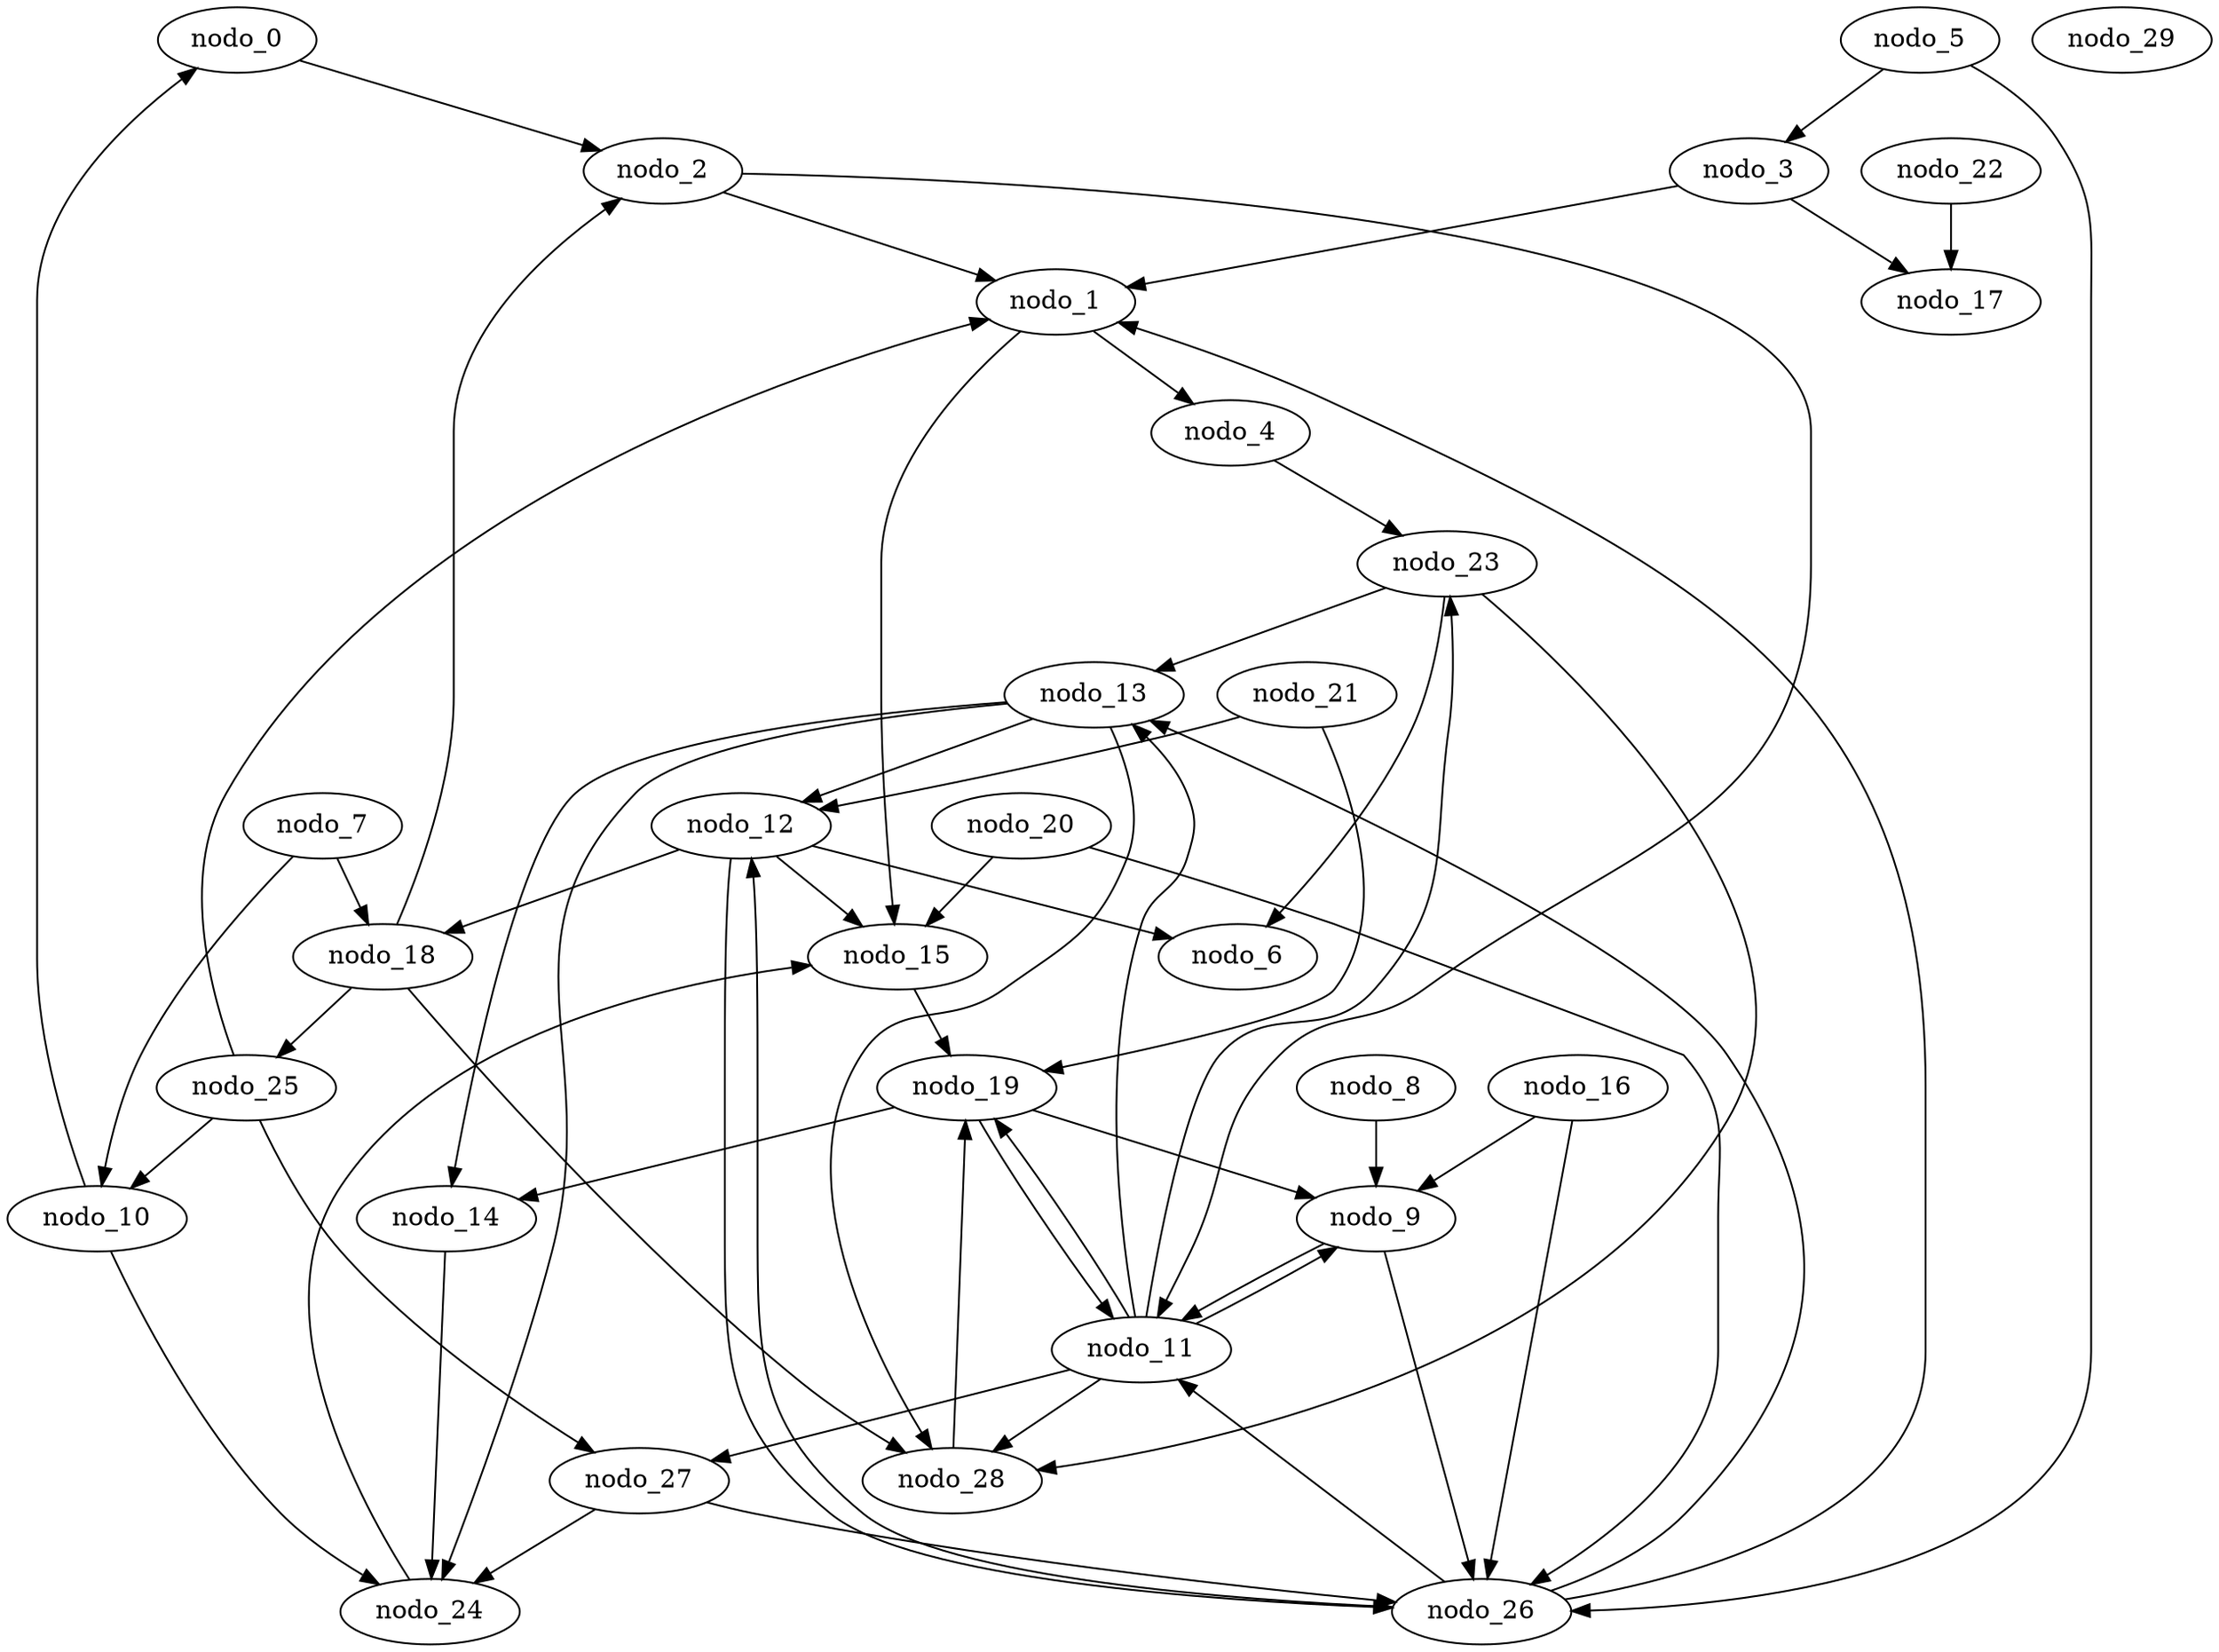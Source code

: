 digraph gen_erdos_ren_30 {
  nodo_0;
  nodo_1;
  nodo_2;
  nodo_3;
  nodo_4;
  nodo_5;
  nodo_6;
  nodo_7;
  nodo_8;
  nodo_9;
  nodo_10;
  nodo_11;
  nodo_12;
  nodo_13;
  nodo_14;
  nodo_15;
  nodo_16;
  nodo_17;
  nodo_18;
  nodo_19;
  nodo_20;
  nodo_21;
  nodo_22;
  nodo_23;
  nodo_24;
  nodo_25;
  nodo_26;
  nodo_27;
  nodo_28;
  nodo_29;
  nodo_10 -> nodo_0;
  nodo_16 -> nodo_9;
  nodo_11 -> nodo_23;
  nodo_18 -> nodo_2;
  nodo_11 -> nodo_27;
  nodo_12 -> nodo_6;
  nodo_11 -> nodo_28;
  nodo_9 -> nodo_26;
  nodo_20 -> nodo_15;
  nodo_18 -> nodo_28;
  nodo_14 -> nodo_24;
  nodo_13 -> nodo_12;
  nodo_18 -> nodo_25;
  nodo_5 -> nodo_26;
  nodo_24 -> nodo_15;
  nodo_28 -> nodo_19;
  nodo_25 -> nodo_27;
  nodo_26 -> nodo_11;
  nodo_25 -> nodo_1;
  nodo_27 -> nodo_26;
  nodo_3 -> nodo_1;
  nodo_26 -> nodo_12;
  nodo_1 -> nodo_4;
  nodo_26 -> nodo_13;
  nodo_27 -> nodo_24;
  nodo_5 -> nodo_3;
  nodo_3 -> nodo_17;
  nodo_10 -> nodo_24;
  nodo_13 -> nodo_14;
  nodo_23 -> nodo_6;
  nodo_20 -> nodo_26;
  nodo_13 -> nodo_24;
  nodo_7 -> nodo_18;
  nodo_4 -> nodo_23;
  nodo_23 -> nodo_13;
  nodo_7 -> nodo_10;
  nodo_25 -> nodo_10;
  nodo_12 -> nodo_15;
  nodo_13 -> nodo_28;
  nodo_11 -> nodo_9;
  nodo_12 -> nodo_18;
  nodo_16 -> nodo_26;
  nodo_2 -> nodo_11;
  nodo_19 -> nodo_14;
  nodo_19 -> nodo_11;
  nodo_23 -> nodo_28;
  nodo_22 -> nodo_17;
  nodo_26 -> nodo_1;
  nodo_0 -> nodo_2;
  nodo_2 -> nodo_1;
  nodo_1 -> nodo_15;
  nodo_12 -> nodo_26;
  nodo_11 -> nodo_13;
  nodo_11 -> nodo_19;
  nodo_15 -> nodo_19;
  nodo_21 -> nodo_19;
  nodo_8 -> nodo_9;
  nodo_19 -> nodo_9;
  nodo_21 -> nodo_12;
  nodo_9 -> nodo_11;
}